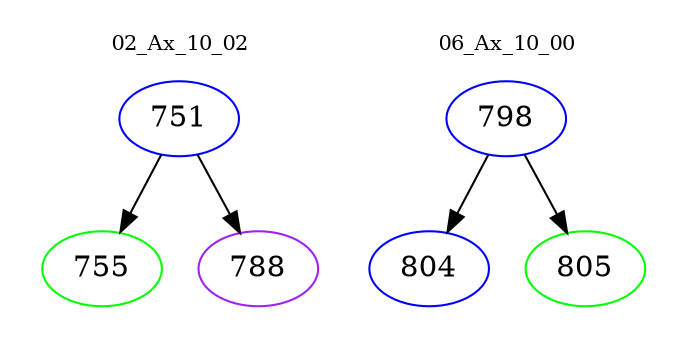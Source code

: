 digraph{
subgraph cluster_0 {
color = white
label = "02_Ax_10_02";
fontsize=10;
T0_751 [label="751", color="blue"]
T0_751 -> T0_755 [color="black"]
T0_755 [label="755", color="green"]
T0_751 -> T0_788 [color="black"]
T0_788 [label="788", color="purple"]
}
subgraph cluster_1 {
color = white
label = "06_Ax_10_00";
fontsize=10;
T1_798 [label="798", color="blue"]
T1_798 -> T1_804 [color="black"]
T1_804 [label="804", color="blue"]
T1_798 -> T1_805 [color="black"]
T1_805 [label="805", color="green"]
}
}
